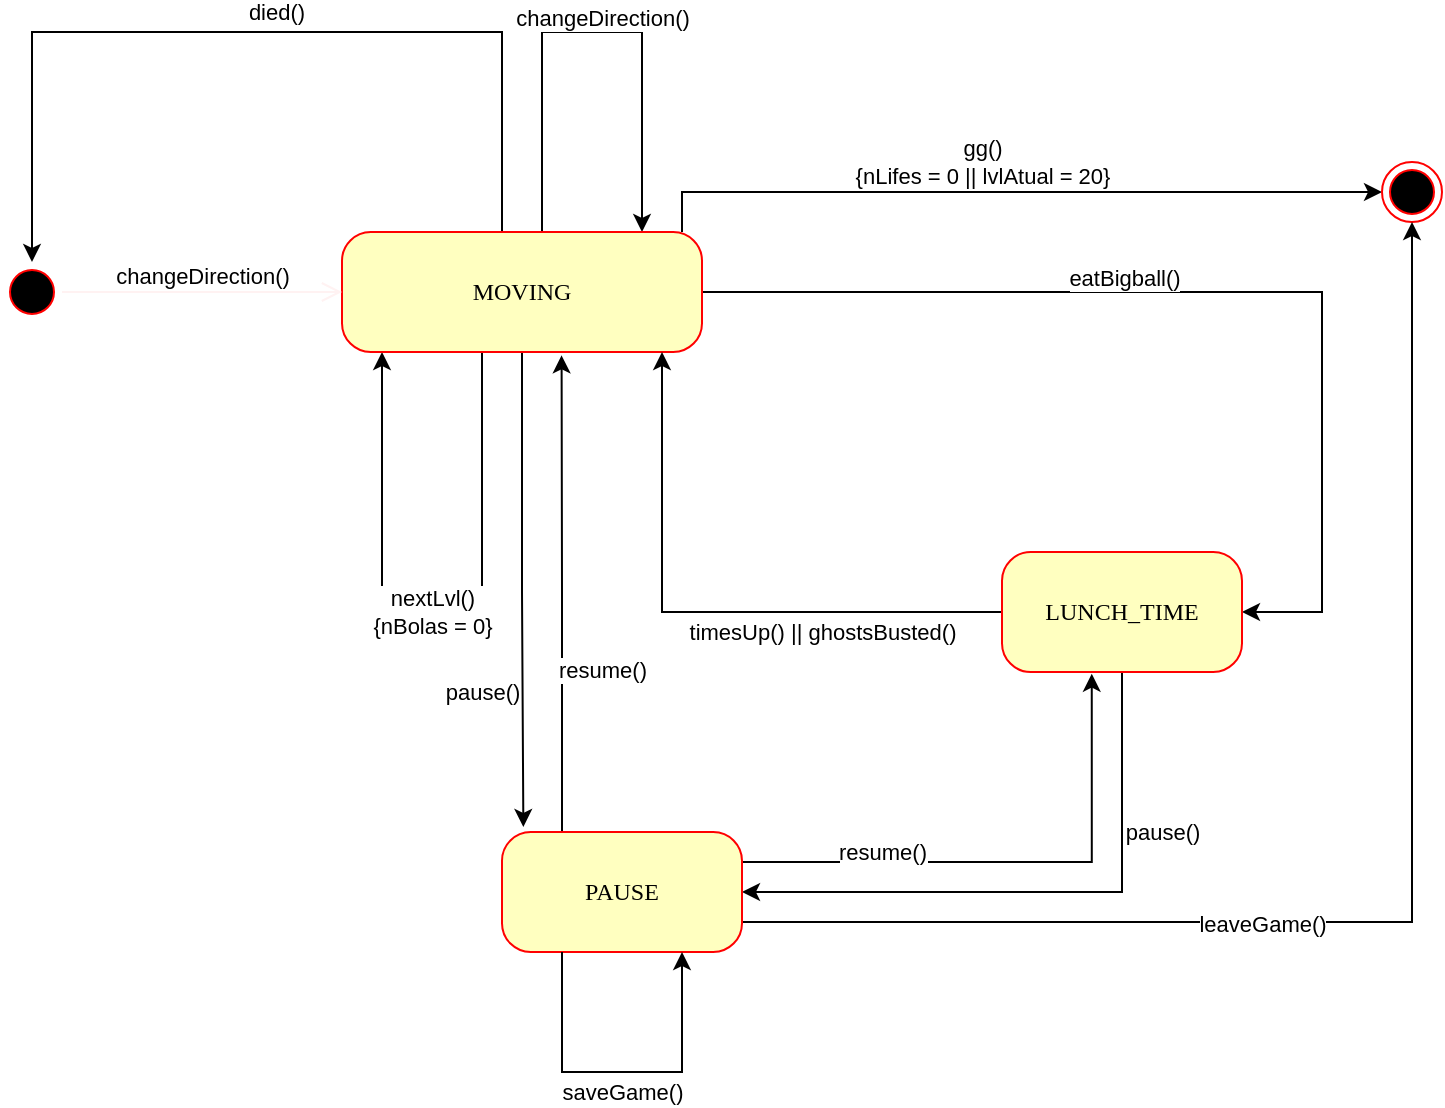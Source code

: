<mxfile version="21.1.8" type="device">
  <diagram name="Page-1" id="58cdce13-f638-feb5-8d6f-7d28b1aa9fa0">
    <mxGraphModel dx="1161" dy="670" grid="1" gridSize="10" guides="1" tooltips="1" connect="1" arrows="1" fold="1" page="1" pageScale="1" pageWidth="1100" pageHeight="850" background="none" math="0" shadow="0">
      <root>
        <mxCell id="0" />
        <mxCell id="1" parent="0" />
        <mxCell id="382b91b5511bd0f7-1" value="" style="ellipse;html=1;shape=startState;fillColor=#000000;strokeColor=#ff0000;rounded=1;shadow=0;comic=0;labelBackgroundColor=none;fontFamily=Verdana;fontSize=12;fontColor=#000000;align=center;direction=south;" parent="1" vertex="1">
          <mxGeometry x="70" y="235" width="30" height="30" as="geometry" />
        </mxCell>
        <mxCell id="nBP6oXIRQiumGYpFXD0x-1" style="edgeStyle=orthogonalEdgeStyle;rounded=0;orthogonalLoop=1;jettySize=auto;html=1;" parent="1" source="382b91b5511bd0f7-6" target="382b91b5511bd0f7-9" edge="1">
          <mxGeometry relative="1" as="geometry">
            <Array as="points">
              <mxPoint x="730" y="250" />
              <mxPoint x="730" y="410" />
            </Array>
          </mxGeometry>
        </mxCell>
        <mxCell id="nBP6oXIRQiumGYpFXD0x-7" value="eatBigball()" style="edgeLabel;html=1;align=center;verticalAlign=middle;resizable=0;points=[];" parent="nBP6oXIRQiumGYpFXD0x-1" vertex="1" connectable="0">
          <mxGeometry x="-0.166" y="4" relative="1" as="geometry">
            <mxPoint x="-2" y="-3" as="offset" />
          </mxGeometry>
        </mxCell>
        <mxCell id="jzqkowRWfNKShDHEr5aB-2" style="edgeStyle=orthogonalEdgeStyle;rounded=0;orthogonalLoop=1;jettySize=auto;html=1;" edge="1" parent="1" source="382b91b5511bd0f7-6" target="382b91b5511bd0f7-6">
          <mxGeometry relative="1" as="geometry">
            <mxPoint x="250" y="400" as="targetPoint" />
            <Array as="points">
              <mxPoint x="310" y="400" />
              <mxPoint x="260" y="400" />
            </Array>
          </mxGeometry>
        </mxCell>
        <mxCell id="jzqkowRWfNKShDHEr5aB-3" value="nextLvl()&lt;br&gt;{nBolas = 0}" style="edgeLabel;html=1;align=center;verticalAlign=middle;resizable=0;points=[];" vertex="1" connectable="0" parent="jzqkowRWfNKShDHEr5aB-2">
          <mxGeometry x="0.262" y="3" relative="1" as="geometry">
            <mxPoint x="28" y="23" as="offset" />
          </mxGeometry>
        </mxCell>
        <mxCell id="jzqkowRWfNKShDHEr5aB-4" style="edgeStyle=orthogonalEdgeStyle;rounded=0;orthogonalLoop=1;jettySize=auto;html=1;entryX=0;entryY=0.5;entryDx=0;entryDy=0;" edge="1" parent="1" source="382b91b5511bd0f7-6" target="382b91b5511bd0f7-1">
          <mxGeometry relative="1" as="geometry">
            <mxPoint x="180" y="55.68" as="targetPoint" />
            <Array as="points">
              <mxPoint x="320" y="120" />
              <mxPoint x="85" y="120" />
            </Array>
          </mxGeometry>
        </mxCell>
        <mxCell id="jzqkowRWfNKShDHEr5aB-7" value="died()" style="edgeLabel;html=1;align=center;verticalAlign=middle;resizable=0;points=[];" vertex="1" connectable="0" parent="jzqkowRWfNKShDHEr5aB-4">
          <mxGeometry x="-0.385" y="-2" relative="1" as="geometry">
            <mxPoint x="-75" y="-8" as="offset" />
          </mxGeometry>
        </mxCell>
        <mxCell id="jzqkowRWfNKShDHEr5aB-10" style="edgeStyle=orthogonalEdgeStyle;rounded=0;orthogonalLoop=1;jettySize=auto;html=1;" edge="1" parent="1" source="382b91b5511bd0f7-6" target="jzqkowRWfNKShDHEr5aB-9">
          <mxGeometry relative="1" as="geometry">
            <mxPoint x="420" y="220" as="sourcePoint" />
            <Array as="points">
              <mxPoint x="410" y="200" />
            </Array>
          </mxGeometry>
        </mxCell>
        <mxCell id="jzqkowRWfNKShDHEr5aB-11" value="gg()&lt;br&gt;{nLifes = 0 || lvlAtual = 20}" style="edgeLabel;html=1;align=center;verticalAlign=middle;resizable=0;points=[];" vertex="1" connectable="0" parent="jzqkowRWfNKShDHEr5aB-10">
          <mxGeometry x="-0.276" y="-2" relative="1" as="geometry">
            <mxPoint x="36" y="-17" as="offset" />
          </mxGeometry>
        </mxCell>
        <mxCell id="jzqkowRWfNKShDHEr5aB-13" style="edgeStyle=orthogonalEdgeStyle;rounded=0;orthogonalLoop=1;jettySize=auto;html=1;" edge="1" parent="1" source="382b91b5511bd0f7-6" target="382b91b5511bd0f7-6">
          <mxGeometry relative="1" as="geometry">
            <mxPoint x="380" y="210" as="targetPoint" />
            <Array as="points">
              <mxPoint x="340" y="120" />
              <mxPoint x="390" y="120" />
            </Array>
          </mxGeometry>
        </mxCell>
        <mxCell id="jzqkowRWfNKShDHEr5aB-14" value="changeDirection()" style="edgeLabel;html=1;align=center;verticalAlign=middle;resizable=0;points=[];" vertex="1" connectable="0" parent="jzqkowRWfNKShDHEr5aB-13">
          <mxGeometry x="0.356" y="1" relative="1" as="geometry">
            <mxPoint x="-21" y="-27" as="offset" />
          </mxGeometry>
        </mxCell>
        <mxCell id="jzqkowRWfNKShDHEr5aB-17" style="edgeStyle=orthogonalEdgeStyle;rounded=0;orthogonalLoop=1;jettySize=auto;html=1;entryX=0.089;entryY=-0.042;entryDx=0;entryDy=0;entryPerimeter=0;" edge="1" parent="1" source="382b91b5511bd0f7-6" target="jzqkowRWfNKShDHEr5aB-18">
          <mxGeometry relative="1" as="geometry">
            <mxPoint x="330" y="480" as="targetPoint" />
          </mxGeometry>
        </mxCell>
        <mxCell id="382b91b5511bd0f7-6" value="MOVING" style="rounded=1;whiteSpace=wrap;html=1;arcSize=24;fillColor=#ffffc0;strokeColor=#ff0000;shadow=0;comic=0;labelBackgroundColor=none;fontFamily=Verdana;fontSize=12;fontColor=#000000;align=center;" parent="1" vertex="1">
          <mxGeometry x="240" y="220" width="180" height="60" as="geometry" />
        </mxCell>
        <mxCell id="nBP6oXIRQiumGYpFXD0x-5" style="edgeStyle=orthogonalEdgeStyle;rounded=0;orthogonalLoop=1;jettySize=auto;html=1;" parent="1" source="382b91b5511bd0f7-9" target="382b91b5511bd0f7-6" edge="1">
          <mxGeometry relative="1" as="geometry">
            <Array as="points">
              <mxPoint x="400" y="410" />
            </Array>
          </mxGeometry>
        </mxCell>
        <mxCell id="nBP6oXIRQiumGYpFXD0x-6" value="timesUp() || ghostsBusted()" style="edgeLabel;html=1;align=center;verticalAlign=middle;resizable=0;points=[];" parent="nBP6oXIRQiumGYpFXD0x-5" vertex="1" connectable="0">
          <mxGeometry x="-0.108" relative="1" as="geometry">
            <mxPoint x="44" y="10" as="offset" />
          </mxGeometry>
        </mxCell>
        <mxCell id="jzqkowRWfNKShDHEr5aB-19" style="edgeStyle=orthogonalEdgeStyle;rounded=0;orthogonalLoop=1;jettySize=auto;html=1;entryX=1;entryY=0.5;entryDx=0;entryDy=0;" edge="1" parent="1" source="382b91b5511bd0f7-9" target="jzqkowRWfNKShDHEr5aB-18">
          <mxGeometry relative="1" as="geometry">
            <mxPoint x="630" y="580" as="targetPoint" />
            <Array as="points">
              <mxPoint x="630" y="550" />
            </Array>
          </mxGeometry>
        </mxCell>
        <mxCell id="jzqkowRWfNKShDHEr5aB-28" value="pause()" style="edgeLabel;html=1;align=center;verticalAlign=middle;resizable=0;points=[];" vertex="1" connectable="0" parent="jzqkowRWfNKShDHEr5aB-19">
          <mxGeometry x="-0.461" y="1" relative="1" as="geometry">
            <mxPoint x="19" y="-1" as="offset" />
          </mxGeometry>
        </mxCell>
        <mxCell id="382b91b5511bd0f7-9" value="LUNCH_TIME" style="rounded=1;whiteSpace=wrap;html=1;arcSize=24;fillColor=#ffffc0;strokeColor=#ff0000;shadow=0;comic=0;labelBackgroundColor=none;fontFamily=Verdana;fontSize=12;fontColor=#000000;align=center;" parent="1" vertex="1">
          <mxGeometry x="570" y="380" width="120" height="60" as="geometry" />
        </mxCell>
        <mxCell id="2a3bc250acf0617d-9" style="edgeStyle=orthogonalEdgeStyle;html=1;labelBackgroundColor=none;endArrow=open;endSize=8;strokeColor=#FFF2F2;fontFamily=Verdana;fontSize=12;align=left;" parent="1" source="382b91b5511bd0f7-1" target="382b91b5511bd0f7-6" edge="1">
          <mxGeometry relative="1" as="geometry" />
        </mxCell>
        <mxCell id="jzqkowRWfNKShDHEr5aB-16" value="changeDirection()" style="edgeLabel;html=1;align=center;verticalAlign=middle;resizable=0;points=[];" vertex="1" connectable="0" parent="2a3bc250acf0617d-9">
          <mxGeometry x="-0.254" y="-1" relative="1" as="geometry">
            <mxPoint x="18" y="-9" as="offset" />
          </mxGeometry>
        </mxCell>
        <mxCell id="jzqkowRWfNKShDHEr5aB-9" value="" style="ellipse;html=1;shape=endState;fillColor=#000000;strokeColor=#ff0000;rounded=1;shadow=0;comic=0;labelBackgroundColor=none;fontFamily=Verdana;fontSize=12;fontColor=#000000;align=center;" vertex="1" parent="1">
          <mxGeometry x="760" y="185" width="30" height="30" as="geometry" />
        </mxCell>
        <mxCell id="jzqkowRWfNKShDHEr5aB-20" style="edgeStyle=orthogonalEdgeStyle;rounded=0;orthogonalLoop=1;jettySize=auto;html=1;exitX=1;exitY=0.25;exitDx=0;exitDy=0;entryX=0.374;entryY=1.014;entryDx=0;entryDy=0;entryPerimeter=0;" edge="1" parent="1" source="jzqkowRWfNKShDHEr5aB-18" target="382b91b5511bd0f7-9">
          <mxGeometry relative="1" as="geometry" />
        </mxCell>
        <mxCell id="jzqkowRWfNKShDHEr5aB-26" value="resume()" style="edgeLabel;html=1;align=center;verticalAlign=middle;resizable=0;points=[];" vertex="1" connectable="0" parent="jzqkowRWfNKShDHEr5aB-20">
          <mxGeometry x="-0.518" y="2" relative="1" as="geometry">
            <mxPoint x="5" y="-3" as="offset" />
          </mxGeometry>
        </mxCell>
        <mxCell id="jzqkowRWfNKShDHEr5aB-21" style="edgeStyle=orthogonalEdgeStyle;rounded=0;orthogonalLoop=1;jettySize=auto;html=1;exitX=0.25;exitY=0;exitDx=0;exitDy=0;entryX=0.61;entryY=1.028;entryDx=0;entryDy=0;entryPerimeter=0;" edge="1" parent="1" source="jzqkowRWfNKShDHEr5aB-18" target="382b91b5511bd0f7-6">
          <mxGeometry relative="1" as="geometry" />
        </mxCell>
        <mxCell id="jzqkowRWfNKShDHEr5aB-27" value="resume()" style="edgeLabel;html=1;align=center;verticalAlign=middle;resizable=0;points=[];" vertex="1" connectable="0" parent="jzqkowRWfNKShDHEr5aB-21">
          <mxGeometry x="-0.287" y="-1" relative="1" as="geometry">
            <mxPoint x="19" y="4" as="offset" />
          </mxGeometry>
        </mxCell>
        <mxCell id="jzqkowRWfNKShDHEr5aB-22" style="edgeStyle=orthogonalEdgeStyle;rounded=0;orthogonalLoop=1;jettySize=auto;html=1;exitX=1;exitY=0.75;exitDx=0;exitDy=0;entryX=0.5;entryY=1;entryDx=0;entryDy=0;" edge="1" parent="1" source="jzqkowRWfNKShDHEr5aB-18" target="jzqkowRWfNKShDHEr5aB-9">
          <mxGeometry relative="1" as="geometry" />
        </mxCell>
        <mxCell id="jzqkowRWfNKShDHEr5aB-24" value="leaveGame()" style="edgeLabel;html=1;align=center;verticalAlign=middle;resizable=0;points=[];" vertex="1" connectable="0" parent="jzqkowRWfNKShDHEr5aB-22">
          <mxGeometry x="-0.241" y="-1" relative="1" as="geometry">
            <mxPoint as="offset" />
          </mxGeometry>
        </mxCell>
        <mxCell id="jzqkowRWfNKShDHEr5aB-18" value="PAUSE" style="rounded=1;whiteSpace=wrap;html=1;arcSize=24;fillColor=#ffffc0;strokeColor=#ff0000;shadow=0;comic=0;labelBackgroundColor=none;fontFamily=Verdana;fontSize=12;fontColor=#000000;align=center;" vertex="1" parent="1">
          <mxGeometry x="320" y="520" width="120" height="60" as="geometry" />
        </mxCell>
        <mxCell id="jzqkowRWfNKShDHEr5aB-23" style="edgeStyle=orthogonalEdgeStyle;rounded=0;orthogonalLoop=1;jettySize=auto;html=1;exitX=0.25;exitY=1;exitDx=0;exitDy=0;" edge="1" parent="1" source="jzqkowRWfNKShDHEr5aB-18">
          <mxGeometry relative="1" as="geometry">
            <mxPoint x="410" y="580" as="targetPoint" />
            <Array as="points">
              <mxPoint x="350" y="640" />
              <mxPoint x="410" y="640" />
              <mxPoint x="410" y="580" />
            </Array>
          </mxGeometry>
        </mxCell>
        <mxCell id="jzqkowRWfNKShDHEr5aB-25" value="saveGame()" style="edgeLabel;html=1;align=center;verticalAlign=middle;resizable=0;points=[];" vertex="1" connectable="0" parent="jzqkowRWfNKShDHEr5aB-23">
          <mxGeometry x="-0.178" y="1" relative="1" as="geometry">
            <mxPoint x="16" y="11" as="offset" />
          </mxGeometry>
        </mxCell>
        <mxCell id="jzqkowRWfNKShDHEr5aB-29" value="pause()" style="edgeLabel;html=1;align=center;verticalAlign=middle;resizable=0;points=[];" vertex="1" connectable="0" parent="1">
          <mxGeometry x="310" y="450.003" as="geometry" />
        </mxCell>
      </root>
    </mxGraphModel>
  </diagram>
</mxfile>
